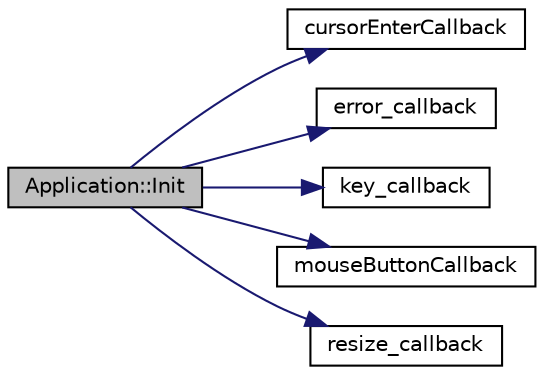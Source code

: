 digraph "Application::Init"
{
  bgcolor="transparent";
  edge [fontname="Helvetica",fontsize="10",labelfontname="Helvetica",labelfontsize="10"];
  node [fontname="Helvetica",fontsize="10",shape=record];
  rankdir="LR";
  Node1 [label="Application::Init",height=0.2,width=0.4,color="black", fillcolor="grey75", style="filled", fontcolor="black"];
  Node1 -> Node2 [color="midnightblue",fontsize="10",style="solid",fontname="Helvetica"];
  Node2 [label="cursorEnterCallback",height=0.2,width=0.4,color="black",URL="$Application_8cpp.html#ab6ef2312d0e4f8fb1481109d3c9fdaa0"];
  Node1 -> Node3 [color="midnightblue",fontsize="10",style="solid",fontname="Helvetica"];
  Node3 [label="error_callback",height=0.2,width=0.4,color="black",URL="$Application_8cpp.html#a6e6d1771a9242858811be0a3569838fa"];
  Node1 -> Node4 [color="midnightblue",fontsize="10",style="solid",fontname="Helvetica"];
  Node4 [label="key_callback",height=0.2,width=0.4,color="black",URL="$Application_8cpp.html#a6d1a8981b70f74fc60c1428f080da820"];
  Node1 -> Node5 [color="midnightblue",fontsize="10",style="solid",fontname="Helvetica"];
  Node5 [label="mouseButtonCallback",height=0.2,width=0.4,color="black",URL="$Application_8cpp.html#a189f53dbd3f0f6c0206a72ff361d9928"];
  Node1 -> Node6 [color="midnightblue",fontsize="10",style="solid",fontname="Helvetica"];
  Node6 [label="resize_callback",height=0.2,width=0.4,color="black",URL="$Application_8cpp.html#aadcee9765075e232ca0720f80a76ad37"];
}
